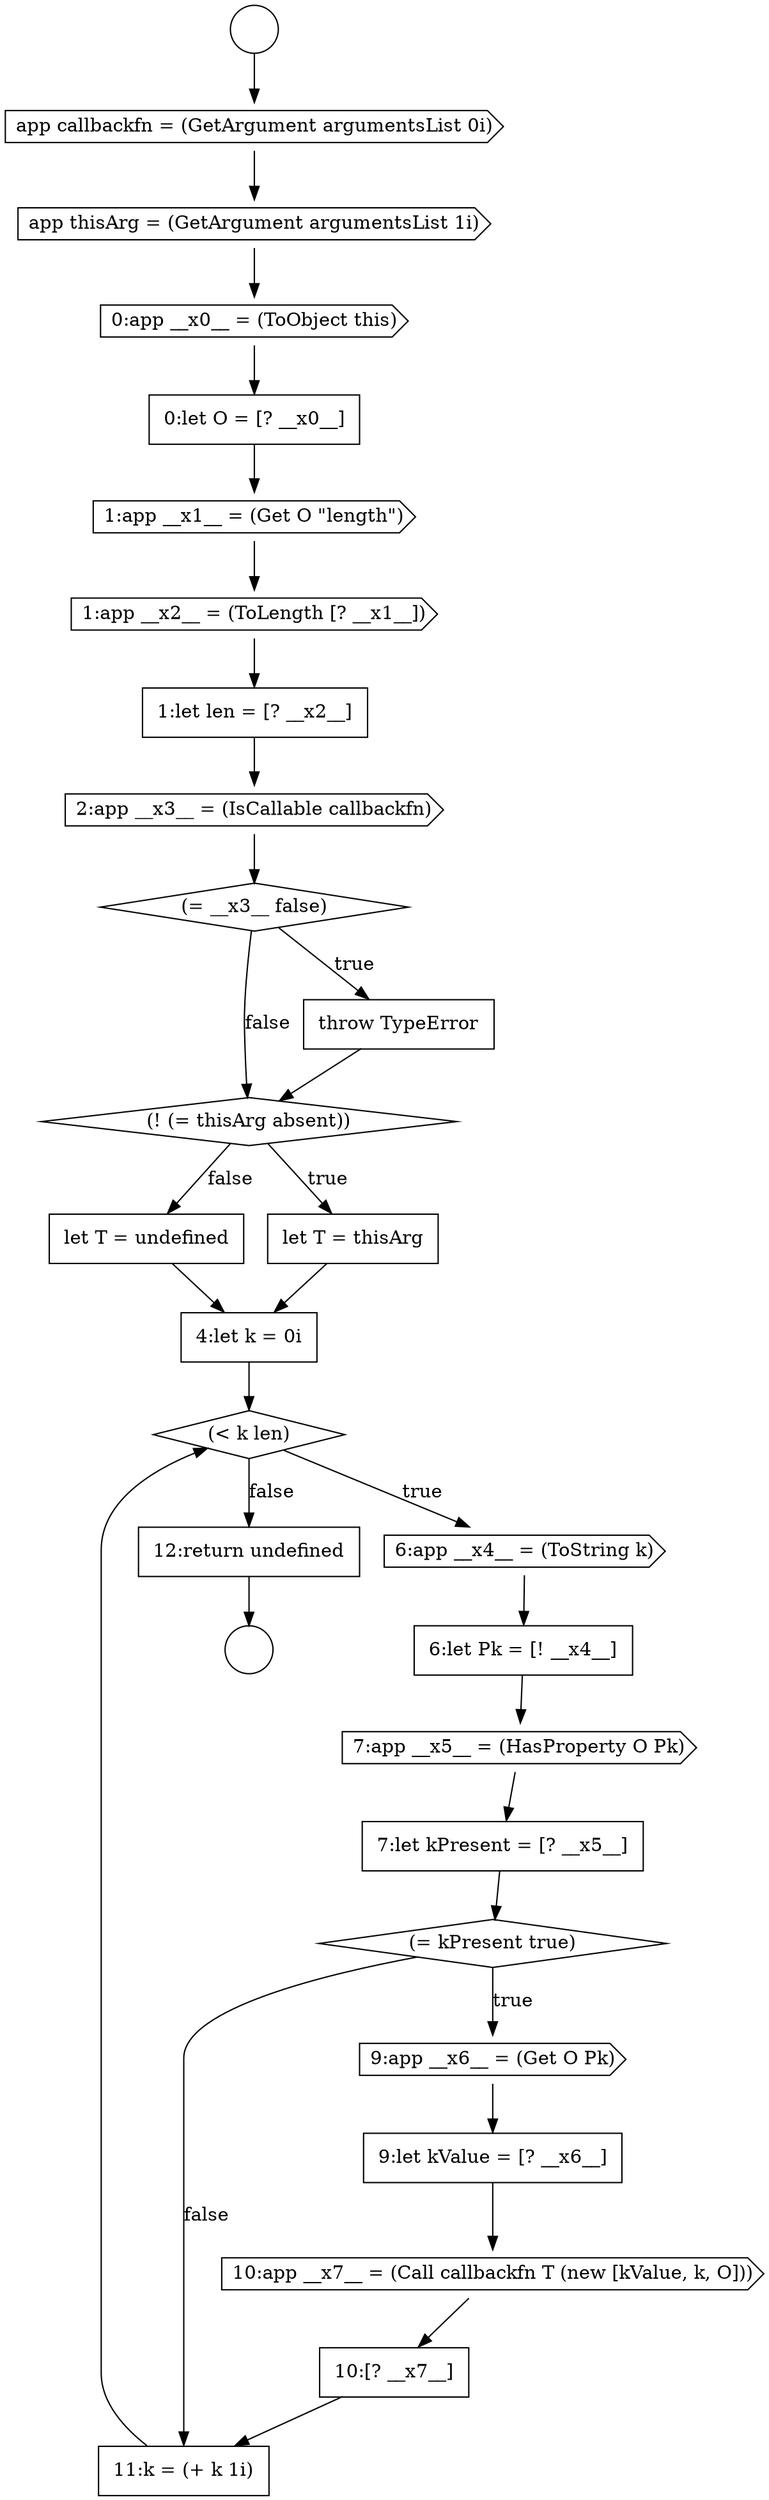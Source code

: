 digraph {
  node13521 [shape=circle label=" " color="black" fillcolor="white" style=filled]
  node13547 [shape=none, margin=0, label=<<font color="black">
    <table border="0" cellborder="1" cellspacing="0" cellpadding="10">
      <tr><td align="left">11:k = (+ k 1i)</td></tr>
    </table>
  </font>> color="black" fillcolor="white" style=filled]
  node13522 [shape=circle label=" " color="black" fillcolor="white" style=filled]
  node13544 [shape=none, margin=0, label=<<font color="black">
    <table border="0" cellborder="1" cellspacing="0" cellpadding="10">
      <tr><td align="left">9:let kValue = [? __x6__]</td></tr>
    </table>
  </font>> color="black" fillcolor="white" style=filled]
  node13531 [shape=diamond, label=<<font color="black">(= __x3__ false)</font>> color="black" fillcolor="white" style=filled]
  node13546 [shape=none, margin=0, label=<<font color="black">
    <table border="0" cellborder="1" cellspacing="0" cellpadding="10">
      <tr><td align="left">10:[? __x7__]</td></tr>
    </table>
  </font>> color="black" fillcolor="white" style=filled]
  node13523 [shape=cds, label=<<font color="black">app callbackfn = (GetArgument argumentsList 0i)</font>> color="black" fillcolor="white" style=filled]
  node13545 [shape=cds, label=<<font color="black">10:app __x7__ = (Call callbackfn T (new [kValue, k, O]))</font>> color="black" fillcolor="white" style=filled]
  node13542 [shape=diamond, label=<<font color="black">(= kPresent true)</font>> color="black" fillcolor="white" style=filled]
  node13548 [shape=none, margin=0, label=<<font color="black">
    <table border="0" cellborder="1" cellspacing="0" cellpadding="10">
      <tr><td align="left">12:return undefined</td></tr>
    </table>
  </font>> color="black" fillcolor="white" style=filled]
  node13525 [shape=cds, label=<<font color="black">0:app __x0__ = (ToObject this)</font>> color="black" fillcolor="white" style=filled]
  node13538 [shape=cds, label=<<font color="black">6:app __x4__ = (ToString k)</font>> color="black" fillcolor="white" style=filled]
  node13543 [shape=cds, label=<<font color="black">9:app __x6__ = (Get O Pk)</font>> color="black" fillcolor="white" style=filled]
  node13533 [shape=diamond, label=<<font color="black">(! (= thisArg absent))</font>> color="black" fillcolor="white" style=filled]
  node13526 [shape=none, margin=0, label=<<font color="black">
    <table border="0" cellborder="1" cellspacing="0" cellpadding="10">
      <tr><td align="left">0:let O = [? __x0__]</td></tr>
    </table>
  </font>> color="black" fillcolor="white" style=filled]
  node13532 [shape=none, margin=0, label=<<font color="black">
    <table border="0" cellborder="1" cellspacing="0" cellpadding="10">
      <tr><td align="left">throw TypeError</td></tr>
    </table>
  </font>> color="black" fillcolor="white" style=filled]
  node13536 [shape=none, margin=0, label=<<font color="black">
    <table border="0" cellborder="1" cellspacing="0" cellpadding="10">
      <tr><td align="left">4:let k = 0i</td></tr>
    </table>
  </font>> color="black" fillcolor="white" style=filled]
  node13530 [shape=cds, label=<<font color="black">2:app __x3__ = (IsCallable callbackfn)</font>> color="black" fillcolor="white" style=filled]
  node13527 [shape=cds, label=<<font color="black">1:app __x1__ = (Get O &quot;length&quot;)</font>> color="black" fillcolor="white" style=filled]
  node13539 [shape=none, margin=0, label=<<font color="black">
    <table border="0" cellborder="1" cellspacing="0" cellpadding="10">
      <tr><td align="left">6:let Pk = [! __x4__]</td></tr>
    </table>
  </font>> color="black" fillcolor="white" style=filled]
  node13535 [shape=none, margin=0, label=<<font color="black">
    <table border="0" cellborder="1" cellspacing="0" cellpadding="10">
      <tr><td align="left">let T = undefined</td></tr>
    </table>
  </font>> color="black" fillcolor="white" style=filled]
  node13529 [shape=none, margin=0, label=<<font color="black">
    <table border="0" cellborder="1" cellspacing="0" cellpadding="10">
      <tr><td align="left">1:let len = [? __x2__]</td></tr>
    </table>
  </font>> color="black" fillcolor="white" style=filled]
  node13528 [shape=cds, label=<<font color="black">1:app __x2__ = (ToLength [? __x1__])</font>> color="black" fillcolor="white" style=filled]
  node13540 [shape=cds, label=<<font color="black">7:app __x5__ = (HasProperty O Pk)</font>> color="black" fillcolor="white" style=filled]
  node13541 [shape=none, margin=0, label=<<font color="black">
    <table border="0" cellborder="1" cellspacing="0" cellpadding="10">
      <tr><td align="left">7:let kPresent = [? __x5__]</td></tr>
    </table>
  </font>> color="black" fillcolor="white" style=filled]
  node13524 [shape=cds, label=<<font color="black">app thisArg = (GetArgument argumentsList 1i)</font>> color="black" fillcolor="white" style=filled]
  node13534 [shape=none, margin=0, label=<<font color="black">
    <table border="0" cellborder="1" cellspacing="0" cellpadding="10">
      <tr><td align="left">let T = thisArg</td></tr>
    </table>
  </font>> color="black" fillcolor="white" style=filled]
  node13537 [shape=diamond, label=<<font color="black">(&lt; k len)</font>> color="black" fillcolor="white" style=filled]
  node13533 -> node13534 [label=<<font color="black">true</font>> color="black"]
  node13533 -> node13535 [label=<<font color="black">false</font>> color="black"]
  node13547 -> node13537 [ color="black"]
  node13543 -> node13544 [ color="black"]
  node13541 -> node13542 [ color="black"]
  node13525 -> node13526 [ color="black"]
  node13526 -> node13527 [ color="black"]
  node13531 -> node13532 [label=<<font color="black">true</font>> color="black"]
  node13531 -> node13533 [label=<<font color="black">false</font>> color="black"]
  node13528 -> node13529 [ color="black"]
  node13521 -> node13523 [ color="black"]
  node13539 -> node13540 [ color="black"]
  node13530 -> node13531 [ color="black"]
  node13548 -> node13522 [ color="black"]
  node13545 -> node13546 [ color="black"]
  node13524 -> node13525 [ color="black"]
  node13544 -> node13545 [ color="black"]
  node13535 -> node13536 [ color="black"]
  node13523 -> node13524 [ color="black"]
  node13538 -> node13539 [ color="black"]
  node13532 -> node13533 [ color="black"]
  node13542 -> node13543 [label=<<font color="black">true</font>> color="black"]
  node13542 -> node13547 [label=<<font color="black">false</font>> color="black"]
  node13536 -> node13537 [ color="black"]
  node13537 -> node13538 [label=<<font color="black">true</font>> color="black"]
  node13537 -> node13548 [label=<<font color="black">false</font>> color="black"]
  node13527 -> node13528 [ color="black"]
  node13534 -> node13536 [ color="black"]
  node13540 -> node13541 [ color="black"]
  node13546 -> node13547 [ color="black"]
  node13529 -> node13530 [ color="black"]
}
